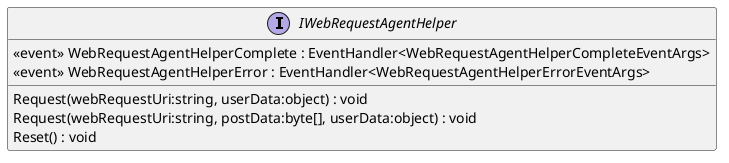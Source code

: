@startuml
interface IWebRequestAgentHelper {
     <<event>> WebRequestAgentHelperComplete : EventHandler<WebRequestAgentHelperCompleteEventArgs> 
     <<event>> WebRequestAgentHelperError : EventHandler<WebRequestAgentHelperErrorEventArgs> 
    Request(webRequestUri:string, userData:object) : void
    Request(webRequestUri:string, postData:byte[], userData:object) : void
    Reset() : void
}
@enduml
